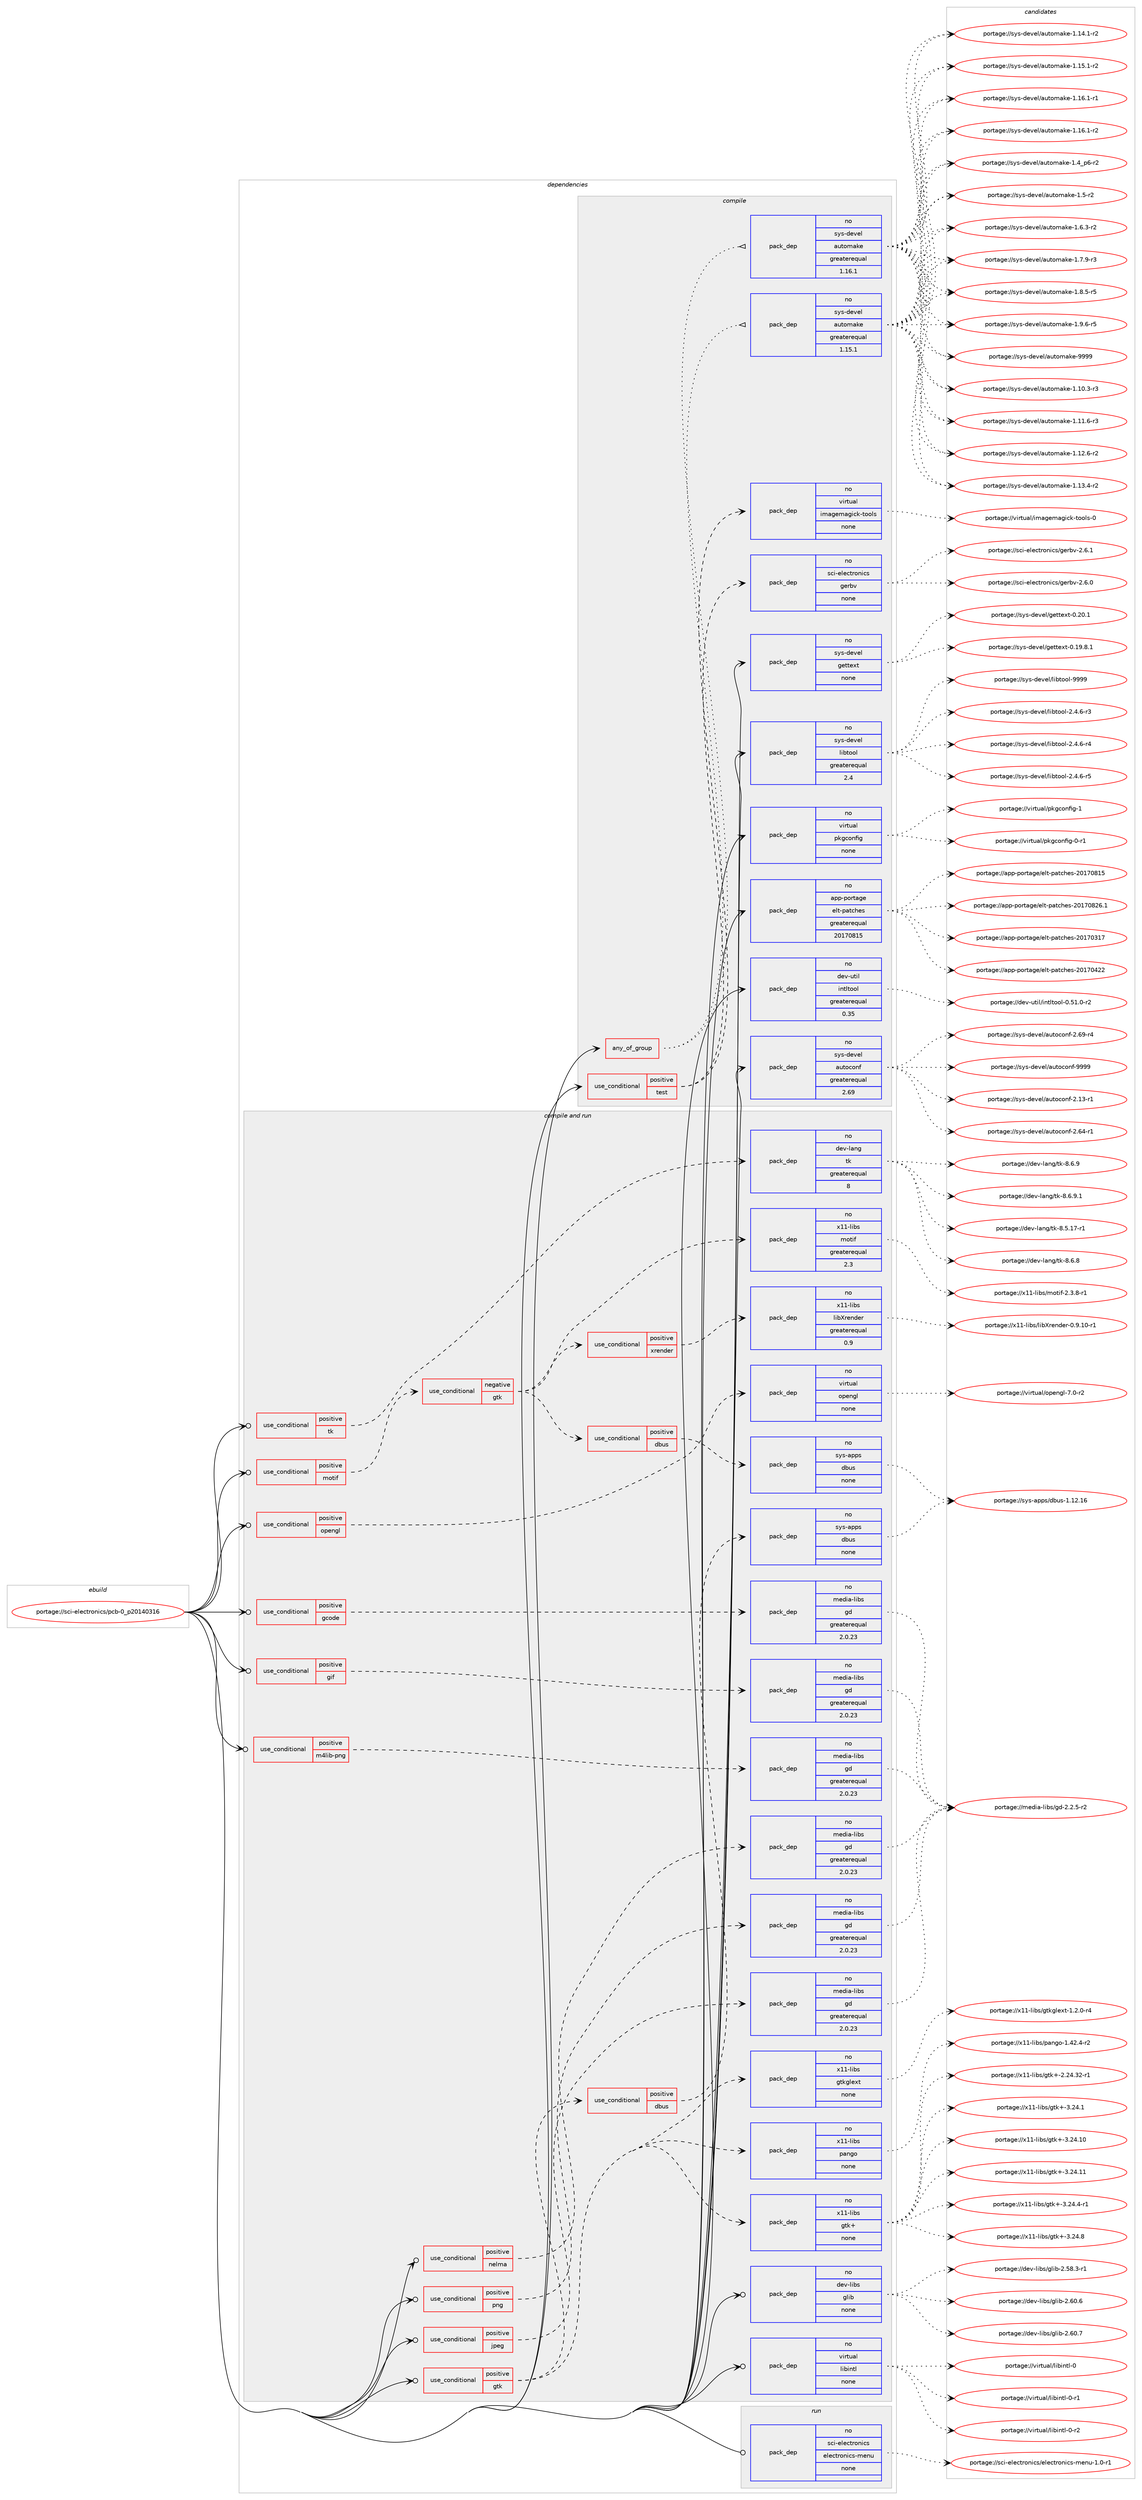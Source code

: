 digraph prolog {

# *************
# Graph options
# *************

newrank=true;
concentrate=true;
compound=true;
graph [rankdir=LR,fontname=Helvetica,fontsize=10,ranksep=1.5];#, ranksep=2.5, nodesep=0.2];
edge  [arrowhead=vee];
node  [fontname=Helvetica,fontsize=10];

# **********
# The ebuild
# **********

subgraph cluster_leftcol {
color=gray;
rank=same;
label=<<i>ebuild</i>>;
id [label="portage://sci-electronics/pcb-0_p20140316", color=red, width=4, href="../sci-electronics/pcb-0_p20140316.svg"];
}

# ****************
# The dependencies
# ****************

subgraph cluster_midcol {
color=gray;
label=<<i>dependencies</i>>;
subgraph cluster_compile {
fillcolor="#eeeeee";
style=filled;
label=<<i>compile</i>>;
subgraph any6348 {
dependency386458 [label=<<TABLE BORDER="0" CELLBORDER="1" CELLSPACING="0" CELLPADDING="4"><TR><TD CELLPADDING="10">any_of_group</TD></TR></TABLE>>, shape=none, color=red];subgraph pack284209 {
dependency386459 [label=<<TABLE BORDER="0" CELLBORDER="1" CELLSPACING="0" CELLPADDING="4" WIDTH="220"><TR><TD ROWSPAN="6" CELLPADDING="30">pack_dep</TD></TR><TR><TD WIDTH="110">no</TD></TR><TR><TD>sys-devel</TD></TR><TR><TD>automake</TD></TR><TR><TD>greaterequal</TD></TR><TR><TD>1.16.1</TD></TR></TABLE>>, shape=none, color=blue];
}
dependency386458:e -> dependency386459:w [weight=20,style="dotted",arrowhead="oinv"];
subgraph pack284210 {
dependency386460 [label=<<TABLE BORDER="0" CELLBORDER="1" CELLSPACING="0" CELLPADDING="4" WIDTH="220"><TR><TD ROWSPAN="6" CELLPADDING="30">pack_dep</TD></TR><TR><TD WIDTH="110">no</TD></TR><TR><TD>sys-devel</TD></TR><TR><TD>automake</TD></TR><TR><TD>greaterequal</TD></TR><TR><TD>1.15.1</TD></TR></TABLE>>, shape=none, color=blue];
}
dependency386458:e -> dependency386460:w [weight=20,style="dotted",arrowhead="oinv"];
}
id:e -> dependency386458:w [weight=20,style="solid",arrowhead="vee"];
subgraph cond95697 {
dependency386461 [label=<<TABLE BORDER="0" CELLBORDER="1" CELLSPACING="0" CELLPADDING="4"><TR><TD ROWSPAN="3" CELLPADDING="10">use_conditional</TD></TR><TR><TD>positive</TD></TR><TR><TD>test</TD></TR></TABLE>>, shape=none, color=red];
subgraph pack284211 {
dependency386462 [label=<<TABLE BORDER="0" CELLBORDER="1" CELLSPACING="0" CELLPADDING="4" WIDTH="220"><TR><TD ROWSPAN="6" CELLPADDING="30">pack_dep</TD></TR><TR><TD WIDTH="110">no</TD></TR><TR><TD>sci-electronics</TD></TR><TR><TD>gerbv</TD></TR><TR><TD>none</TD></TR><TR><TD></TD></TR></TABLE>>, shape=none, color=blue];
}
dependency386461:e -> dependency386462:w [weight=20,style="dashed",arrowhead="vee"];
subgraph pack284212 {
dependency386463 [label=<<TABLE BORDER="0" CELLBORDER="1" CELLSPACING="0" CELLPADDING="4" WIDTH="220"><TR><TD ROWSPAN="6" CELLPADDING="30">pack_dep</TD></TR><TR><TD WIDTH="110">no</TD></TR><TR><TD>virtual</TD></TR><TR><TD>imagemagick-tools</TD></TR><TR><TD>none</TD></TR><TR><TD></TD></TR></TABLE>>, shape=none, color=blue];
}
dependency386461:e -> dependency386463:w [weight=20,style="dashed",arrowhead="vee"];
}
id:e -> dependency386461:w [weight=20,style="solid",arrowhead="vee"];
subgraph pack284213 {
dependency386464 [label=<<TABLE BORDER="0" CELLBORDER="1" CELLSPACING="0" CELLPADDING="4" WIDTH="220"><TR><TD ROWSPAN="6" CELLPADDING="30">pack_dep</TD></TR><TR><TD WIDTH="110">no</TD></TR><TR><TD>app-portage</TD></TR><TR><TD>elt-patches</TD></TR><TR><TD>greaterequal</TD></TR><TR><TD>20170815</TD></TR></TABLE>>, shape=none, color=blue];
}
id:e -> dependency386464:w [weight=20,style="solid",arrowhead="vee"];
subgraph pack284214 {
dependency386465 [label=<<TABLE BORDER="0" CELLBORDER="1" CELLSPACING="0" CELLPADDING="4" WIDTH="220"><TR><TD ROWSPAN="6" CELLPADDING="30">pack_dep</TD></TR><TR><TD WIDTH="110">no</TD></TR><TR><TD>dev-util</TD></TR><TR><TD>intltool</TD></TR><TR><TD>greaterequal</TD></TR><TR><TD>0.35</TD></TR></TABLE>>, shape=none, color=blue];
}
id:e -> dependency386465:w [weight=20,style="solid",arrowhead="vee"];
subgraph pack284215 {
dependency386466 [label=<<TABLE BORDER="0" CELLBORDER="1" CELLSPACING="0" CELLPADDING="4" WIDTH="220"><TR><TD ROWSPAN="6" CELLPADDING="30">pack_dep</TD></TR><TR><TD WIDTH="110">no</TD></TR><TR><TD>sys-devel</TD></TR><TR><TD>autoconf</TD></TR><TR><TD>greaterequal</TD></TR><TR><TD>2.69</TD></TR></TABLE>>, shape=none, color=blue];
}
id:e -> dependency386466:w [weight=20,style="solid",arrowhead="vee"];
subgraph pack284216 {
dependency386467 [label=<<TABLE BORDER="0" CELLBORDER="1" CELLSPACING="0" CELLPADDING="4" WIDTH="220"><TR><TD ROWSPAN="6" CELLPADDING="30">pack_dep</TD></TR><TR><TD WIDTH="110">no</TD></TR><TR><TD>sys-devel</TD></TR><TR><TD>gettext</TD></TR><TR><TD>none</TD></TR><TR><TD></TD></TR></TABLE>>, shape=none, color=blue];
}
id:e -> dependency386467:w [weight=20,style="solid",arrowhead="vee"];
subgraph pack284217 {
dependency386468 [label=<<TABLE BORDER="0" CELLBORDER="1" CELLSPACING="0" CELLPADDING="4" WIDTH="220"><TR><TD ROWSPAN="6" CELLPADDING="30">pack_dep</TD></TR><TR><TD WIDTH="110">no</TD></TR><TR><TD>sys-devel</TD></TR><TR><TD>libtool</TD></TR><TR><TD>greaterequal</TD></TR><TR><TD>2.4</TD></TR></TABLE>>, shape=none, color=blue];
}
id:e -> dependency386468:w [weight=20,style="solid",arrowhead="vee"];
subgraph pack284218 {
dependency386469 [label=<<TABLE BORDER="0" CELLBORDER="1" CELLSPACING="0" CELLPADDING="4" WIDTH="220"><TR><TD ROWSPAN="6" CELLPADDING="30">pack_dep</TD></TR><TR><TD WIDTH="110">no</TD></TR><TR><TD>virtual</TD></TR><TR><TD>pkgconfig</TD></TR><TR><TD>none</TD></TR><TR><TD></TD></TR></TABLE>>, shape=none, color=blue];
}
id:e -> dependency386469:w [weight=20,style="solid",arrowhead="vee"];
}
subgraph cluster_compileandrun {
fillcolor="#eeeeee";
style=filled;
label=<<i>compile and run</i>>;
subgraph cond95698 {
dependency386470 [label=<<TABLE BORDER="0" CELLBORDER="1" CELLSPACING="0" CELLPADDING="4"><TR><TD ROWSPAN="3" CELLPADDING="10">use_conditional</TD></TR><TR><TD>positive</TD></TR><TR><TD>gcode</TD></TR></TABLE>>, shape=none, color=red];
subgraph pack284219 {
dependency386471 [label=<<TABLE BORDER="0" CELLBORDER="1" CELLSPACING="0" CELLPADDING="4" WIDTH="220"><TR><TD ROWSPAN="6" CELLPADDING="30">pack_dep</TD></TR><TR><TD WIDTH="110">no</TD></TR><TR><TD>media-libs</TD></TR><TR><TD>gd</TD></TR><TR><TD>greaterequal</TD></TR><TR><TD>2.0.23</TD></TR></TABLE>>, shape=none, color=blue];
}
dependency386470:e -> dependency386471:w [weight=20,style="dashed",arrowhead="vee"];
}
id:e -> dependency386470:w [weight=20,style="solid",arrowhead="odotvee"];
subgraph cond95699 {
dependency386472 [label=<<TABLE BORDER="0" CELLBORDER="1" CELLSPACING="0" CELLPADDING="4"><TR><TD ROWSPAN="3" CELLPADDING="10">use_conditional</TD></TR><TR><TD>positive</TD></TR><TR><TD>gif</TD></TR></TABLE>>, shape=none, color=red];
subgraph pack284220 {
dependency386473 [label=<<TABLE BORDER="0" CELLBORDER="1" CELLSPACING="0" CELLPADDING="4" WIDTH="220"><TR><TD ROWSPAN="6" CELLPADDING="30">pack_dep</TD></TR><TR><TD WIDTH="110">no</TD></TR><TR><TD>media-libs</TD></TR><TR><TD>gd</TD></TR><TR><TD>greaterequal</TD></TR><TR><TD>2.0.23</TD></TR></TABLE>>, shape=none, color=blue];
}
dependency386472:e -> dependency386473:w [weight=20,style="dashed",arrowhead="vee"];
}
id:e -> dependency386472:w [weight=20,style="solid",arrowhead="odotvee"];
subgraph cond95700 {
dependency386474 [label=<<TABLE BORDER="0" CELLBORDER="1" CELLSPACING="0" CELLPADDING="4"><TR><TD ROWSPAN="3" CELLPADDING="10">use_conditional</TD></TR><TR><TD>positive</TD></TR><TR><TD>gtk</TD></TR></TABLE>>, shape=none, color=red];
subgraph pack284221 {
dependency386475 [label=<<TABLE BORDER="0" CELLBORDER="1" CELLSPACING="0" CELLPADDING="4" WIDTH="220"><TR><TD ROWSPAN="6" CELLPADDING="30">pack_dep</TD></TR><TR><TD WIDTH="110">no</TD></TR><TR><TD>x11-libs</TD></TR><TR><TD>gtk+</TD></TR><TR><TD>none</TD></TR><TR><TD></TD></TR></TABLE>>, shape=none, color=blue];
}
dependency386474:e -> dependency386475:w [weight=20,style="dashed",arrowhead="vee"];
subgraph pack284222 {
dependency386476 [label=<<TABLE BORDER="0" CELLBORDER="1" CELLSPACING="0" CELLPADDING="4" WIDTH="220"><TR><TD ROWSPAN="6" CELLPADDING="30">pack_dep</TD></TR><TR><TD WIDTH="110">no</TD></TR><TR><TD>x11-libs</TD></TR><TR><TD>pango</TD></TR><TR><TD>none</TD></TR><TR><TD></TD></TR></TABLE>>, shape=none, color=blue];
}
dependency386474:e -> dependency386476:w [weight=20,style="dashed",arrowhead="vee"];
subgraph pack284223 {
dependency386477 [label=<<TABLE BORDER="0" CELLBORDER="1" CELLSPACING="0" CELLPADDING="4" WIDTH="220"><TR><TD ROWSPAN="6" CELLPADDING="30">pack_dep</TD></TR><TR><TD WIDTH="110">no</TD></TR><TR><TD>x11-libs</TD></TR><TR><TD>gtkglext</TD></TR><TR><TD>none</TD></TR><TR><TD></TD></TR></TABLE>>, shape=none, color=blue];
}
dependency386474:e -> dependency386477:w [weight=20,style="dashed",arrowhead="vee"];
subgraph cond95701 {
dependency386478 [label=<<TABLE BORDER="0" CELLBORDER="1" CELLSPACING="0" CELLPADDING="4"><TR><TD ROWSPAN="3" CELLPADDING="10">use_conditional</TD></TR><TR><TD>positive</TD></TR><TR><TD>dbus</TD></TR></TABLE>>, shape=none, color=red];
subgraph pack284224 {
dependency386479 [label=<<TABLE BORDER="0" CELLBORDER="1" CELLSPACING="0" CELLPADDING="4" WIDTH="220"><TR><TD ROWSPAN="6" CELLPADDING="30">pack_dep</TD></TR><TR><TD WIDTH="110">no</TD></TR><TR><TD>sys-apps</TD></TR><TR><TD>dbus</TD></TR><TR><TD>none</TD></TR><TR><TD></TD></TR></TABLE>>, shape=none, color=blue];
}
dependency386478:e -> dependency386479:w [weight=20,style="dashed",arrowhead="vee"];
}
dependency386474:e -> dependency386478:w [weight=20,style="dashed",arrowhead="vee"];
}
id:e -> dependency386474:w [weight=20,style="solid",arrowhead="odotvee"];
subgraph cond95702 {
dependency386480 [label=<<TABLE BORDER="0" CELLBORDER="1" CELLSPACING="0" CELLPADDING="4"><TR><TD ROWSPAN="3" CELLPADDING="10">use_conditional</TD></TR><TR><TD>positive</TD></TR><TR><TD>jpeg</TD></TR></TABLE>>, shape=none, color=red];
subgraph pack284225 {
dependency386481 [label=<<TABLE BORDER="0" CELLBORDER="1" CELLSPACING="0" CELLPADDING="4" WIDTH="220"><TR><TD ROWSPAN="6" CELLPADDING="30">pack_dep</TD></TR><TR><TD WIDTH="110">no</TD></TR><TR><TD>media-libs</TD></TR><TR><TD>gd</TD></TR><TR><TD>greaterequal</TD></TR><TR><TD>2.0.23</TD></TR></TABLE>>, shape=none, color=blue];
}
dependency386480:e -> dependency386481:w [weight=20,style="dashed",arrowhead="vee"];
}
id:e -> dependency386480:w [weight=20,style="solid",arrowhead="odotvee"];
subgraph cond95703 {
dependency386482 [label=<<TABLE BORDER="0" CELLBORDER="1" CELLSPACING="0" CELLPADDING="4"><TR><TD ROWSPAN="3" CELLPADDING="10">use_conditional</TD></TR><TR><TD>positive</TD></TR><TR><TD>m4lib-png</TD></TR></TABLE>>, shape=none, color=red];
subgraph pack284226 {
dependency386483 [label=<<TABLE BORDER="0" CELLBORDER="1" CELLSPACING="0" CELLPADDING="4" WIDTH="220"><TR><TD ROWSPAN="6" CELLPADDING="30">pack_dep</TD></TR><TR><TD WIDTH="110">no</TD></TR><TR><TD>media-libs</TD></TR><TR><TD>gd</TD></TR><TR><TD>greaterequal</TD></TR><TR><TD>2.0.23</TD></TR></TABLE>>, shape=none, color=blue];
}
dependency386482:e -> dependency386483:w [weight=20,style="dashed",arrowhead="vee"];
}
id:e -> dependency386482:w [weight=20,style="solid",arrowhead="odotvee"];
subgraph cond95704 {
dependency386484 [label=<<TABLE BORDER="0" CELLBORDER="1" CELLSPACING="0" CELLPADDING="4"><TR><TD ROWSPAN="3" CELLPADDING="10">use_conditional</TD></TR><TR><TD>positive</TD></TR><TR><TD>motif</TD></TR></TABLE>>, shape=none, color=red];
subgraph cond95705 {
dependency386485 [label=<<TABLE BORDER="0" CELLBORDER="1" CELLSPACING="0" CELLPADDING="4"><TR><TD ROWSPAN="3" CELLPADDING="10">use_conditional</TD></TR><TR><TD>negative</TD></TR><TR><TD>gtk</TD></TR></TABLE>>, shape=none, color=red];
subgraph pack284227 {
dependency386486 [label=<<TABLE BORDER="0" CELLBORDER="1" CELLSPACING="0" CELLPADDING="4" WIDTH="220"><TR><TD ROWSPAN="6" CELLPADDING="30">pack_dep</TD></TR><TR><TD WIDTH="110">no</TD></TR><TR><TD>x11-libs</TD></TR><TR><TD>motif</TD></TR><TR><TD>greaterequal</TD></TR><TR><TD>2.3</TD></TR></TABLE>>, shape=none, color=blue];
}
dependency386485:e -> dependency386486:w [weight=20,style="dashed",arrowhead="vee"];
subgraph cond95706 {
dependency386487 [label=<<TABLE BORDER="0" CELLBORDER="1" CELLSPACING="0" CELLPADDING="4"><TR><TD ROWSPAN="3" CELLPADDING="10">use_conditional</TD></TR><TR><TD>positive</TD></TR><TR><TD>dbus</TD></TR></TABLE>>, shape=none, color=red];
subgraph pack284228 {
dependency386488 [label=<<TABLE BORDER="0" CELLBORDER="1" CELLSPACING="0" CELLPADDING="4" WIDTH="220"><TR><TD ROWSPAN="6" CELLPADDING="30">pack_dep</TD></TR><TR><TD WIDTH="110">no</TD></TR><TR><TD>sys-apps</TD></TR><TR><TD>dbus</TD></TR><TR><TD>none</TD></TR><TR><TD></TD></TR></TABLE>>, shape=none, color=blue];
}
dependency386487:e -> dependency386488:w [weight=20,style="dashed",arrowhead="vee"];
}
dependency386485:e -> dependency386487:w [weight=20,style="dashed",arrowhead="vee"];
subgraph cond95707 {
dependency386489 [label=<<TABLE BORDER="0" CELLBORDER="1" CELLSPACING="0" CELLPADDING="4"><TR><TD ROWSPAN="3" CELLPADDING="10">use_conditional</TD></TR><TR><TD>positive</TD></TR><TR><TD>xrender</TD></TR></TABLE>>, shape=none, color=red];
subgraph pack284229 {
dependency386490 [label=<<TABLE BORDER="0" CELLBORDER="1" CELLSPACING="0" CELLPADDING="4" WIDTH="220"><TR><TD ROWSPAN="6" CELLPADDING="30">pack_dep</TD></TR><TR><TD WIDTH="110">no</TD></TR><TR><TD>x11-libs</TD></TR><TR><TD>libXrender</TD></TR><TR><TD>greaterequal</TD></TR><TR><TD>0.9</TD></TR></TABLE>>, shape=none, color=blue];
}
dependency386489:e -> dependency386490:w [weight=20,style="dashed",arrowhead="vee"];
}
dependency386485:e -> dependency386489:w [weight=20,style="dashed",arrowhead="vee"];
}
dependency386484:e -> dependency386485:w [weight=20,style="dashed",arrowhead="vee"];
}
id:e -> dependency386484:w [weight=20,style="solid",arrowhead="odotvee"];
subgraph cond95708 {
dependency386491 [label=<<TABLE BORDER="0" CELLBORDER="1" CELLSPACING="0" CELLPADDING="4"><TR><TD ROWSPAN="3" CELLPADDING="10">use_conditional</TD></TR><TR><TD>positive</TD></TR><TR><TD>nelma</TD></TR></TABLE>>, shape=none, color=red];
subgraph pack284230 {
dependency386492 [label=<<TABLE BORDER="0" CELLBORDER="1" CELLSPACING="0" CELLPADDING="4" WIDTH="220"><TR><TD ROWSPAN="6" CELLPADDING="30">pack_dep</TD></TR><TR><TD WIDTH="110">no</TD></TR><TR><TD>media-libs</TD></TR><TR><TD>gd</TD></TR><TR><TD>greaterequal</TD></TR><TR><TD>2.0.23</TD></TR></TABLE>>, shape=none, color=blue];
}
dependency386491:e -> dependency386492:w [weight=20,style="dashed",arrowhead="vee"];
}
id:e -> dependency386491:w [weight=20,style="solid",arrowhead="odotvee"];
subgraph cond95709 {
dependency386493 [label=<<TABLE BORDER="0" CELLBORDER="1" CELLSPACING="0" CELLPADDING="4"><TR><TD ROWSPAN="3" CELLPADDING="10">use_conditional</TD></TR><TR><TD>positive</TD></TR><TR><TD>opengl</TD></TR></TABLE>>, shape=none, color=red];
subgraph pack284231 {
dependency386494 [label=<<TABLE BORDER="0" CELLBORDER="1" CELLSPACING="0" CELLPADDING="4" WIDTH="220"><TR><TD ROWSPAN="6" CELLPADDING="30">pack_dep</TD></TR><TR><TD WIDTH="110">no</TD></TR><TR><TD>virtual</TD></TR><TR><TD>opengl</TD></TR><TR><TD>none</TD></TR><TR><TD></TD></TR></TABLE>>, shape=none, color=blue];
}
dependency386493:e -> dependency386494:w [weight=20,style="dashed",arrowhead="vee"];
}
id:e -> dependency386493:w [weight=20,style="solid",arrowhead="odotvee"];
subgraph cond95710 {
dependency386495 [label=<<TABLE BORDER="0" CELLBORDER="1" CELLSPACING="0" CELLPADDING="4"><TR><TD ROWSPAN="3" CELLPADDING="10">use_conditional</TD></TR><TR><TD>positive</TD></TR><TR><TD>png</TD></TR></TABLE>>, shape=none, color=red];
subgraph pack284232 {
dependency386496 [label=<<TABLE BORDER="0" CELLBORDER="1" CELLSPACING="0" CELLPADDING="4" WIDTH="220"><TR><TD ROWSPAN="6" CELLPADDING="30">pack_dep</TD></TR><TR><TD WIDTH="110">no</TD></TR><TR><TD>media-libs</TD></TR><TR><TD>gd</TD></TR><TR><TD>greaterequal</TD></TR><TR><TD>2.0.23</TD></TR></TABLE>>, shape=none, color=blue];
}
dependency386495:e -> dependency386496:w [weight=20,style="dashed",arrowhead="vee"];
}
id:e -> dependency386495:w [weight=20,style="solid",arrowhead="odotvee"];
subgraph cond95711 {
dependency386497 [label=<<TABLE BORDER="0" CELLBORDER="1" CELLSPACING="0" CELLPADDING="4"><TR><TD ROWSPAN="3" CELLPADDING="10">use_conditional</TD></TR><TR><TD>positive</TD></TR><TR><TD>tk</TD></TR></TABLE>>, shape=none, color=red];
subgraph pack284233 {
dependency386498 [label=<<TABLE BORDER="0" CELLBORDER="1" CELLSPACING="0" CELLPADDING="4" WIDTH="220"><TR><TD ROWSPAN="6" CELLPADDING="30">pack_dep</TD></TR><TR><TD WIDTH="110">no</TD></TR><TR><TD>dev-lang</TD></TR><TR><TD>tk</TD></TR><TR><TD>greaterequal</TD></TR><TR><TD>8</TD></TR></TABLE>>, shape=none, color=blue];
}
dependency386497:e -> dependency386498:w [weight=20,style="dashed",arrowhead="vee"];
}
id:e -> dependency386497:w [weight=20,style="solid",arrowhead="odotvee"];
subgraph pack284234 {
dependency386499 [label=<<TABLE BORDER="0" CELLBORDER="1" CELLSPACING="0" CELLPADDING="4" WIDTH="220"><TR><TD ROWSPAN="6" CELLPADDING="30">pack_dep</TD></TR><TR><TD WIDTH="110">no</TD></TR><TR><TD>dev-libs</TD></TR><TR><TD>glib</TD></TR><TR><TD>none</TD></TR><TR><TD></TD></TR></TABLE>>, shape=none, color=blue];
}
id:e -> dependency386499:w [weight=20,style="solid",arrowhead="odotvee"];
subgraph pack284235 {
dependency386500 [label=<<TABLE BORDER="0" CELLBORDER="1" CELLSPACING="0" CELLPADDING="4" WIDTH="220"><TR><TD ROWSPAN="6" CELLPADDING="30">pack_dep</TD></TR><TR><TD WIDTH="110">no</TD></TR><TR><TD>virtual</TD></TR><TR><TD>libintl</TD></TR><TR><TD>none</TD></TR><TR><TD></TD></TR></TABLE>>, shape=none, color=blue];
}
id:e -> dependency386500:w [weight=20,style="solid",arrowhead="odotvee"];
}
subgraph cluster_run {
fillcolor="#eeeeee";
style=filled;
label=<<i>run</i>>;
subgraph pack284236 {
dependency386501 [label=<<TABLE BORDER="0" CELLBORDER="1" CELLSPACING="0" CELLPADDING="4" WIDTH="220"><TR><TD ROWSPAN="6" CELLPADDING="30">pack_dep</TD></TR><TR><TD WIDTH="110">no</TD></TR><TR><TD>sci-electronics</TD></TR><TR><TD>electronics-menu</TD></TR><TR><TD>none</TD></TR><TR><TD></TD></TR></TABLE>>, shape=none, color=blue];
}
id:e -> dependency386501:w [weight=20,style="solid",arrowhead="odot"];
}
}

# **************
# The candidates
# **************

subgraph cluster_choices {
rank=same;
color=gray;
label=<<i>candidates</i>>;

subgraph choice284209 {
color=black;
nodesep=1;
choiceportage11512111545100101118101108479711711611110997107101454946494846514511451 [label="portage://sys-devel/automake-1.10.3-r3", color=red, width=4,href="../sys-devel/automake-1.10.3-r3.svg"];
choiceportage11512111545100101118101108479711711611110997107101454946494946544511451 [label="portage://sys-devel/automake-1.11.6-r3", color=red, width=4,href="../sys-devel/automake-1.11.6-r3.svg"];
choiceportage11512111545100101118101108479711711611110997107101454946495046544511450 [label="portage://sys-devel/automake-1.12.6-r2", color=red, width=4,href="../sys-devel/automake-1.12.6-r2.svg"];
choiceportage11512111545100101118101108479711711611110997107101454946495146524511450 [label="portage://sys-devel/automake-1.13.4-r2", color=red, width=4,href="../sys-devel/automake-1.13.4-r2.svg"];
choiceportage11512111545100101118101108479711711611110997107101454946495246494511450 [label="portage://sys-devel/automake-1.14.1-r2", color=red, width=4,href="../sys-devel/automake-1.14.1-r2.svg"];
choiceportage11512111545100101118101108479711711611110997107101454946495346494511450 [label="portage://sys-devel/automake-1.15.1-r2", color=red, width=4,href="../sys-devel/automake-1.15.1-r2.svg"];
choiceportage11512111545100101118101108479711711611110997107101454946495446494511449 [label="portage://sys-devel/automake-1.16.1-r1", color=red, width=4,href="../sys-devel/automake-1.16.1-r1.svg"];
choiceportage11512111545100101118101108479711711611110997107101454946495446494511450 [label="portage://sys-devel/automake-1.16.1-r2", color=red, width=4,href="../sys-devel/automake-1.16.1-r2.svg"];
choiceportage115121115451001011181011084797117116111109971071014549465295112544511450 [label="portage://sys-devel/automake-1.4_p6-r2", color=red, width=4,href="../sys-devel/automake-1.4_p6-r2.svg"];
choiceportage11512111545100101118101108479711711611110997107101454946534511450 [label="portage://sys-devel/automake-1.5-r2", color=red, width=4,href="../sys-devel/automake-1.5-r2.svg"];
choiceportage115121115451001011181011084797117116111109971071014549465446514511450 [label="portage://sys-devel/automake-1.6.3-r2", color=red, width=4,href="../sys-devel/automake-1.6.3-r2.svg"];
choiceportage115121115451001011181011084797117116111109971071014549465546574511451 [label="portage://sys-devel/automake-1.7.9-r3", color=red, width=4,href="../sys-devel/automake-1.7.9-r3.svg"];
choiceportage115121115451001011181011084797117116111109971071014549465646534511453 [label="portage://sys-devel/automake-1.8.5-r5", color=red, width=4,href="../sys-devel/automake-1.8.5-r5.svg"];
choiceportage115121115451001011181011084797117116111109971071014549465746544511453 [label="portage://sys-devel/automake-1.9.6-r5", color=red, width=4,href="../sys-devel/automake-1.9.6-r5.svg"];
choiceportage115121115451001011181011084797117116111109971071014557575757 [label="portage://sys-devel/automake-9999", color=red, width=4,href="../sys-devel/automake-9999.svg"];
dependency386459:e -> choiceportage11512111545100101118101108479711711611110997107101454946494846514511451:w [style=dotted,weight="100"];
dependency386459:e -> choiceportage11512111545100101118101108479711711611110997107101454946494946544511451:w [style=dotted,weight="100"];
dependency386459:e -> choiceportage11512111545100101118101108479711711611110997107101454946495046544511450:w [style=dotted,weight="100"];
dependency386459:e -> choiceportage11512111545100101118101108479711711611110997107101454946495146524511450:w [style=dotted,weight="100"];
dependency386459:e -> choiceportage11512111545100101118101108479711711611110997107101454946495246494511450:w [style=dotted,weight="100"];
dependency386459:e -> choiceportage11512111545100101118101108479711711611110997107101454946495346494511450:w [style=dotted,weight="100"];
dependency386459:e -> choiceportage11512111545100101118101108479711711611110997107101454946495446494511449:w [style=dotted,weight="100"];
dependency386459:e -> choiceportage11512111545100101118101108479711711611110997107101454946495446494511450:w [style=dotted,weight="100"];
dependency386459:e -> choiceportage115121115451001011181011084797117116111109971071014549465295112544511450:w [style=dotted,weight="100"];
dependency386459:e -> choiceportage11512111545100101118101108479711711611110997107101454946534511450:w [style=dotted,weight="100"];
dependency386459:e -> choiceportage115121115451001011181011084797117116111109971071014549465446514511450:w [style=dotted,weight="100"];
dependency386459:e -> choiceportage115121115451001011181011084797117116111109971071014549465546574511451:w [style=dotted,weight="100"];
dependency386459:e -> choiceportage115121115451001011181011084797117116111109971071014549465646534511453:w [style=dotted,weight="100"];
dependency386459:e -> choiceportage115121115451001011181011084797117116111109971071014549465746544511453:w [style=dotted,weight="100"];
dependency386459:e -> choiceportage115121115451001011181011084797117116111109971071014557575757:w [style=dotted,weight="100"];
}
subgraph choice284210 {
color=black;
nodesep=1;
choiceportage11512111545100101118101108479711711611110997107101454946494846514511451 [label="portage://sys-devel/automake-1.10.3-r3", color=red, width=4,href="../sys-devel/automake-1.10.3-r3.svg"];
choiceportage11512111545100101118101108479711711611110997107101454946494946544511451 [label="portage://sys-devel/automake-1.11.6-r3", color=red, width=4,href="../sys-devel/automake-1.11.6-r3.svg"];
choiceportage11512111545100101118101108479711711611110997107101454946495046544511450 [label="portage://sys-devel/automake-1.12.6-r2", color=red, width=4,href="../sys-devel/automake-1.12.6-r2.svg"];
choiceportage11512111545100101118101108479711711611110997107101454946495146524511450 [label="portage://sys-devel/automake-1.13.4-r2", color=red, width=4,href="../sys-devel/automake-1.13.4-r2.svg"];
choiceportage11512111545100101118101108479711711611110997107101454946495246494511450 [label="portage://sys-devel/automake-1.14.1-r2", color=red, width=4,href="../sys-devel/automake-1.14.1-r2.svg"];
choiceportage11512111545100101118101108479711711611110997107101454946495346494511450 [label="portage://sys-devel/automake-1.15.1-r2", color=red, width=4,href="../sys-devel/automake-1.15.1-r2.svg"];
choiceportage11512111545100101118101108479711711611110997107101454946495446494511449 [label="portage://sys-devel/automake-1.16.1-r1", color=red, width=4,href="../sys-devel/automake-1.16.1-r1.svg"];
choiceportage11512111545100101118101108479711711611110997107101454946495446494511450 [label="portage://sys-devel/automake-1.16.1-r2", color=red, width=4,href="../sys-devel/automake-1.16.1-r2.svg"];
choiceportage115121115451001011181011084797117116111109971071014549465295112544511450 [label="portage://sys-devel/automake-1.4_p6-r2", color=red, width=4,href="../sys-devel/automake-1.4_p6-r2.svg"];
choiceportage11512111545100101118101108479711711611110997107101454946534511450 [label="portage://sys-devel/automake-1.5-r2", color=red, width=4,href="../sys-devel/automake-1.5-r2.svg"];
choiceportage115121115451001011181011084797117116111109971071014549465446514511450 [label="portage://sys-devel/automake-1.6.3-r2", color=red, width=4,href="../sys-devel/automake-1.6.3-r2.svg"];
choiceportage115121115451001011181011084797117116111109971071014549465546574511451 [label="portage://sys-devel/automake-1.7.9-r3", color=red, width=4,href="../sys-devel/automake-1.7.9-r3.svg"];
choiceportage115121115451001011181011084797117116111109971071014549465646534511453 [label="portage://sys-devel/automake-1.8.5-r5", color=red, width=4,href="../sys-devel/automake-1.8.5-r5.svg"];
choiceportage115121115451001011181011084797117116111109971071014549465746544511453 [label="portage://sys-devel/automake-1.9.6-r5", color=red, width=4,href="../sys-devel/automake-1.9.6-r5.svg"];
choiceportage115121115451001011181011084797117116111109971071014557575757 [label="portage://sys-devel/automake-9999", color=red, width=4,href="../sys-devel/automake-9999.svg"];
dependency386460:e -> choiceportage11512111545100101118101108479711711611110997107101454946494846514511451:w [style=dotted,weight="100"];
dependency386460:e -> choiceportage11512111545100101118101108479711711611110997107101454946494946544511451:w [style=dotted,weight="100"];
dependency386460:e -> choiceportage11512111545100101118101108479711711611110997107101454946495046544511450:w [style=dotted,weight="100"];
dependency386460:e -> choiceportage11512111545100101118101108479711711611110997107101454946495146524511450:w [style=dotted,weight="100"];
dependency386460:e -> choiceportage11512111545100101118101108479711711611110997107101454946495246494511450:w [style=dotted,weight="100"];
dependency386460:e -> choiceportage11512111545100101118101108479711711611110997107101454946495346494511450:w [style=dotted,weight="100"];
dependency386460:e -> choiceportage11512111545100101118101108479711711611110997107101454946495446494511449:w [style=dotted,weight="100"];
dependency386460:e -> choiceportage11512111545100101118101108479711711611110997107101454946495446494511450:w [style=dotted,weight="100"];
dependency386460:e -> choiceportage115121115451001011181011084797117116111109971071014549465295112544511450:w [style=dotted,weight="100"];
dependency386460:e -> choiceportage11512111545100101118101108479711711611110997107101454946534511450:w [style=dotted,weight="100"];
dependency386460:e -> choiceportage115121115451001011181011084797117116111109971071014549465446514511450:w [style=dotted,weight="100"];
dependency386460:e -> choiceportage115121115451001011181011084797117116111109971071014549465546574511451:w [style=dotted,weight="100"];
dependency386460:e -> choiceportage115121115451001011181011084797117116111109971071014549465646534511453:w [style=dotted,weight="100"];
dependency386460:e -> choiceportage115121115451001011181011084797117116111109971071014549465746544511453:w [style=dotted,weight="100"];
dependency386460:e -> choiceportage115121115451001011181011084797117116111109971071014557575757:w [style=dotted,weight="100"];
}
subgraph choice284211 {
color=black;
nodesep=1;
choiceportage115991054510110810199116114111110105991154710310111498118455046544648 [label="portage://sci-electronics/gerbv-2.6.0", color=red, width=4,href="../sci-electronics/gerbv-2.6.0.svg"];
choiceportage115991054510110810199116114111110105991154710310111498118455046544649 [label="portage://sci-electronics/gerbv-2.6.1", color=red, width=4,href="../sci-electronics/gerbv-2.6.1.svg"];
dependency386462:e -> choiceportage115991054510110810199116114111110105991154710310111498118455046544648:w [style=dotted,weight="100"];
dependency386462:e -> choiceportage115991054510110810199116114111110105991154710310111498118455046544649:w [style=dotted,weight="100"];
}
subgraph choice284212 {
color=black;
nodesep=1;
choiceportage1181051141161179710847105109971031011099710310599107451161111111081154548 [label="portage://virtual/imagemagick-tools-0", color=red, width=4,href="../virtual/imagemagick-tools-0.svg"];
dependency386463:e -> choiceportage1181051141161179710847105109971031011099710310599107451161111111081154548:w [style=dotted,weight="100"];
}
subgraph choice284213 {
color=black;
nodesep=1;
choiceportage97112112451121111141169710310147101108116451129711699104101115455048495548514955 [label="portage://app-portage/elt-patches-20170317", color=red, width=4,href="../app-portage/elt-patches-20170317.svg"];
choiceportage97112112451121111141169710310147101108116451129711699104101115455048495548525050 [label="portage://app-portage/elt-patches-20170422", color=red, width=4,href="../app-portage/elt-patches-20170422.svg"];
choiceportage97112112451121111141169710310147101108116451129711699104101115455048495548564953 [label="portage://app-portage/elt-patches-20170815", color=red, width=4,href="../app-portage/elt-patches-20170815.svg"];
choiceportage971121124511211111411697103101471011081164511297116991041011154550484955485650544649 [label="portage://app-portage/elt-patches-20170826.1", color=red, width=4,href="../app-portage/elt-patches-20170826.1.svg"];
dependency386464:e -> choiceportage97112112451121111141169710310147101108116451129711699104101115455048495548514955:w [style=dotted,weight="100"];
dependency386464:e -> choiceportage97112112451121111141169710310147101108116451129711699104101115455048495548525050:w [style=dotted,weight="100"];
dependency386464:e -> choiceportage97112112451121111141169710310147101108116451129711699104101115455048495548564953:w [style=dotted,weight="100"];
dependency386464:e -> choiceportage971121124511211111411697103101471011081164511297116991041011154550484955485650544649:w [style=dotted,weight="100"];
}
subgraph choice284214 {
color=black;
nodesep=1;
choiceportage1001011184511711610510847105110116108116111111108454846534946484511450 [label="portage://dev-util/intltool-0.51.0-r2", color=red, width=4,href="../dev-util/intltool-0.51.0-r2.svg"];
dependency386465:e -> choiceportage1001011184511711610510847105110116108116111111108454846534946484511450:w [style=dotted,weight="100"];
}
subgraph choice284215 {
color=black;
nodesep=1;
choiceportage1151211154510010111810110847971171161119911111010245504649514511449 [label="portage://sys-devel/autoconf-2.13-r1", color=red, width=4,href="../sys-devel/autoconf-2.13-r1.svg"];
choiceportage1151211154510010111810110847971171161119911111010245504654524511449 [label="portage://sys-devel/autoconf-2.64-r1", color=red, width=4,href="../sys-devel/autoconf-2.64-r1.svg"];
choiceportage1151211154510010111810110847971171161119911111010245504654574511452 [label="portage://sys-devel/autoconf-2.69-r4", color=red, width=4,href="../sys-devel/autoconf-2.69-r4.svg"];
choiceportage115121115451001011181011084797117116111991111101024557575757 [label="portage://sys-devel/autoconf-9999", color=red, width=4,href="../sys-devel/autoconf-9999.svg"];
dependency386466:e -> choiceportage1151211154510010111810110847971171161119911111010245504649514511449:w [style=dotted,weight="100"];
dependency386466:e -> choiceportage1151211154510010111810110847971171161119911111010245504654524511449:w [style=dotted,weight="100"];
dependency386466:e -> choiceportage1151211154510010111810110847971171161119911111010245504654574511452:w [style=dotted,weight="100"];
dependency386466:e -> choiceportage115121115451001011181011084797117116111991111101024557575757:w [style=dotted,weight="100"];
}
subgraph choice284216 {
color=black;
nodesep=1;
choiceportage1151211154510010111810110847103101116116101120116454846495746564649 [label="portage://sys-devel/gettext-0.19.8.1", color=red, width=4,href="../sys-devel/gettext-0.19.8.1.svg"];
choiceportage115121115451001011181011084710310111611610112011645484650484649 [label="portage://sys-devel/gettext-0.20.1", color=red, width=4,href="../sys-devel/gettext-0.20.1.svg"];
dependency386467:e -> choiceportage1151211154510010111810110847103101116116101120116454846495746564649:w [style=dotted,weight="100"];
dependency386467:e -> choiceportage115121115451001011181011084710310111611610112011645484650484649:w [style=dotted,weight="100"];
}
subgraph choice284217 {
color=black;
nodesep=1;
choiceportage1151211154510010111810110847108105981161111111084550465246544511451 [label="portage://sys-devel/libtool-2.4.6-r3", color=red, width=4,href="../sys-devel/libtool-2.4.6-r3.svg"];
choiceportage1151211154510010111810110847108105981161111111084550465246544511452 [label="portage://sys-devel/libtool-2.4.6-r4", color=red, width=4,href="../sys-devel/libtool-2.4.6-r4.svg"];
choiceportage1151211154510010111810110847108105981161111111084550465246544511453 [label="portage://sys-devel/libtool-2.4.6-r5", color=red, width=4,href="../sys-devel/libtool-2.4.6-r5.svg"];
choiceportage1151211154510010111810110847108105981161111111084557575757 [label="portage://sys-devel/libtool-9999", color=red, width=4,href="../sys-devel/libtool-9999.svg"];
dependency386468:e -> choiceportage1151211154510010111810110847108105981161111111084550465246544511451:w [style=dotted,weight="100"];
dependency386468:e -> choiceportage1151211154510010111810110847108105981161111111084550465246544511452:w [style=dotted,weight="100"];
dependency386468:e -> choiceportage1151211154510010111810110847108105981161111111084550465246544511453:w [style=dotted,weight="100"];
dependency386468:e -> choiceportage1151211154510010111810110847108105981161111111084557575757:w [style=dotted,weight="100"];
}
subgraph choice284218 {
color=black;
nodesep=1;
choiceportage11810511411611797108471121071039911111010210510345484511449 [label="portage://virtual/pkgconfig-0-r1", color=red, width=4,href="../virtual/pkgconfig-0-r1.svg"];
choiceportage1181051141161179710847112107103991111101021051034549 [label="portage://virtual/pkgconfig-1", color=red, width=4,href="../virtual/pkgconfig-1.svg"];
dependency386469:e -> choiceportage11810511411611797108471121071039911111010210510345484511449:w [style=dotted,weight="100"];
dependency386469:e -> choiceportage1181051141161179710847112107103991111101021051034549:w [style=dotted,weight="100"];
}
subgraph choice284219 {
color=black;
nodesep=1;
choiceportage109101100105974510810598115471031004550465046534511450 [label="portage://media-libs/gd-2.2.5-r2", color=red, width=4,href="../media-libs/gd-2.2.5-r2.svg"];
dependency386471:e -> choiceportage109101100105974510810598115471031004550465046534511450:w [style=dotted,weight="100"];
}
subgraph choice284220 {
color=black;
nodesep=1;
choiceportage109101100105974510810598115471031004550465046534511450 [label="portage://media-libs/gd-2.2.5-r2", color=red, width=4,href="../media-libs/gd-2.2.5-r2.svg"];
dependency386473:e -> choiceportage109101100105974510810598115471031004550465046534511450:w [style=dotted,weight="100"];
}
subgraph choice284221 {
color=black;
nodesep=1;
choiceportage12049494510810598115471031161074345504650524651504511449 [label="portage://x11-libs/gtk+-2.24.32-r1", color=red, width=4,href="../x11-libs/gtk+-2.24.32-r1.svg"];
choiceportage12049494510810598115471031161074345514650524649 [label="portage://x11-libs/gtk+-3.24.1", color=red, width=4,href="../x11-libs/gtk+-3.24.1.svg"];
choiceportage1204949451081059811547103116107434551465052464948 [label="portage://x11-libs/gtk+-3.24.10", color=red, width=4,href="../x11-libs/gtk+-3.24.10.svg"];
choiceportage1204949451081059811547103116107434551465052464949 [label="portage://x11-libs/gtk+-3.24.11", color=red, width=4,href="../x11-libs/gtk+-3.24.11.svg"];
choiceportage120494945108105981154710311610743455146505246524511449 [label="portage://x11-libs/gtk+-3.24.4-r1", color=red, width=4,href="../x11-libs/gtk+-3.24.4-r1.svg"];
choiceportage12049494510810598115471031161074345514650524656 [label="portage://x11-libs/gtk+-3.24.8", color=red, width=4,href="../x11-libs/gtk+-3.24.8.svg"];
dependency386475:e -> choiceportage12049494510810598115471031161074345504650524651504511449:w [style=dotted,weight="100"];
dependency386475:e -> choiceportage12049494510810598115471031161074345514650524649:w [style=dotted,weight="100"];
dependency386475:e -> choiceportage1204949451081059811547103116107434551465052464948:w [style=dotted,weight="100"];
dependency386475:e -> choiceportage1204949451081059811547103116107434551465052464949:w [style=dotted,weight="100"];
dependency386475:e -> choiceportage120494945108105981154710311610743455146505246524511449:w [style=dotted,weight="100"];
dependency386475:e -> choiceportage12049494510810598115471031161074345514650524656:w [style=dotted,weight="100"];
}
subgraph choice284222 {
color=black;
nodesep=1;
choiceportage120494945108105981154711297110103111454946525046524511450 [label="portage://x11-libs/pango-1.42.4-r2", color=red, width=4,href="../x11-libs/pango-1.42.4-r2.svg"];
dependency386476:e -> choiceportage120494945108105981154711297110103111454946525046524511450:w [style=dotted,weight="100"];
}
subgraph choice284223 {
color=black;
nodesep=1;
choiceportage12049494510810598115471031161071031081011201164549465046484511452 [label="portage://x11-libs/gtkglext-1.2.0-r4", color=red, width=4,href="../x11-libs/gtkglext-1.2.0-r4.svg"];
dependency386477:e -> choiceportage12049494510810598115471031161071031081011201164549465046484511452:w [style=dotted,weight="100"];
}
subgraph choice284224 {
color=black;
nodesep=1;
choiceportage115121115459711211211547100981171154549464950464954 [label="portage://sys-apps/dbus-1.12.16", color=red, width=4,href="../sys-apps/dbus-1.12.16.svg"];
dependency386479:e -> choiceportage115121115459711211211547100981171154549464950464954:w [style=dotted,weight="100"];
}
subgraph choice284225 {
color=black;
nodesep=1;
choiceportage109101100105974510810598115471031004550465046534511450 [label="portage://media-libs/gd-2.2.5-r2", color=red, width=4,href="../media-libs/gd-2.2.5-r2.svg"];
dependency386481:e -> choiceportage109101100105974510810598115471031004550465046534511450:w [style=dotted,weight="100"];
}
subgraph choice284226 {
color=black;
nodesep=1;
choiceportage109101100105974510810598115471031004550465046534511450 [label="portage://media-libs/gd-2.2.5-r2", color=red, width=4,href="../media-libs/gd-2.2.5-r2.svg"];
dependency386483:e -> choiceportage109101100105974510810598115471031004550465046534511450:w [style=dotted,weight="100"];
}
subgraph choice284227 {
color=black;
nodesep=1;
choiceportage12049494510810598115471091111161051024550465146564511449 [label="portage://x11-libs/motif-2.3.8-r1", color=red, width=4,href="../x11-libs/motif-2.3.8-r1.svg"];
dependency386486:e -> choiceportage12049494510810598115471091111161051024550465146564511449:w [style=dotted,weight="100"];
}
subgraph choice284228 {
color=black;
nodesep=1;
choiceportage115121115459711211211547100981171154549464950464954 [label="portage://sys-apps/dbus-1.12.16", color=red, width=4,href="../sys-apps/dbus-1.12.16.svg"];
dependency386488:e -> choiceportage115121115459711211211547100981171154549464950464954:w [style=dotted,weight="100"];
}
subgraph choice284229 {
color=black;
nodesep=1;
choiceportage12049494510810598115471081059888114101110100101114454846574649484511449 [label="portage://x11-libs/libXrender-0.9.10-r1", color=red, width=4,href="../x11-libs/libXrender-0.9.10-r1.svg"];
dependency386490:e -> choiceportage12049494510810598115471081059888114101110100101114454846574649484511449:w [style=dotted,weight="100"];
}
subgraph choice284230 {
color=black;
nodesep=1;
choiceportage109101100105974510810598115471031004550465046534511450 [label="portage://media-libs/gd-2.2.5-r2", color=red, width=4,href="../media-libs/gd-2.2.5-r2.svg"];
dependency386492:e -> choiceportage109101100105974510810598115471031004550465046534511450:w [style=dotted,weight="100"];
}
subgraph choice284231 {
color=black;
nodesep=1;
choiceportage1181051141161179710847111112101110103108455546484511450 [label="portage://virtual/opengl-7.0-r2", color=red, width=4,href="../virtual/opengl-7.0-r2.svg"];
dependency386494:e -> choiceportage1181051141161179710847111112101110103108455546484511450:w [style=dotted,weight="100"];
}
subgraph choice284232 {
color=black;
nodesep=1;
choiceportage109101100105974510810598115471031004550465046534511450 [label="portage://media-libs/gd-2.2.5-r2", color=red, width=4,href="../media-libs/gd-2.2.5-r2.svg"];
dependency386496:e -> choiceportage109101100105974510810598115471031004550465046534511450:w [style=dotted,weight="100"];
}
subgraph choice284233 {
color=black;
nodesep=1;
choiceportage100101118451089711010347116107455646534649554511449 [label="portage://dev-lang/tk-8.5.17-r1", color=red, width=4,href="../dev-lang/tk-8.5.17-r1.svg"];
choiceportage100101118451089711010347116107455646544656 [label="portage://dev-lang/tk-8.6.8", color=red, width=4,href="../dev-lang/tk-8.6.8.svg"];
choiceportage100101118451089711010347116107455646544657 [label="portage://dev-lang/tk-8.6.9", color=red, width=4,href="../dev-lang/tk-8.6.9.svg"];
choiceportage1001011184510897110103471161074556465446574649 [label="portage://dev-lang/tk-8.6.9.1", color=red, width=4,href="../dev-lang/tk-8.6.9.1.svg"];
dependency386498:e -> choiceportage100101118451089711010347116107455646534649554511449:w [style=dotted,weight="100"];
dependency386498:e -> choiceportage100101118451089711010347116107455646544656:w [style=dotted,weight="100"];
dependency386498:e -> choiceportage100101118451089711010347116107455646544657:w [style=dotted,weight="100"];
dependency386498:e -> choiceportage1001011184510897110103471161074556465446574649:w [style=dotted,weight="100"];
}
subgraph choice284234 {
color=black;
nodesep=1;
choiceportage10010111845108105981154710310810598455046535646514511449 [label="portage://dev-libs/glib-2.58.3-r1", color=red, width=4,href="../dev-libs/glib-2.58.3-r1.svg"];
choiceportage1001011184510810598115471031081059845504654484654 [label="portage://dev-libs/glib-2.60.6", color=red, width=4,href="../dev-libs/glib-2.60.6.svg"];
choiceportage1001011184510810598115471031081059845504654484655 [label="portage://dev-libs/glib-2.60.7", color=red, width=4,href="../dev-libs/glib-2.60.7.svg"];
dependency386499:e -> choiceportage10010111845108105981154710310810598455046535646514511449:w [style=dotted,weight="100"];
dependency386499:e -> choiceportage1001011184510810598115471031081059845504654484654:w [style=dotted,weight="100"];
dependency386499:e -> choiceportage1001011184510810598115471031081059845504654484655:w [style=dotted,weight="100"];
}
subgraph choice284235 {
color=black;
nodesep=1;
choiceportage1181051141161179710847108105981051101161084548 [label="portage://virtual/libintl-0", color=red, width=4,href="../virtual/libintl-0.svg"];
choiceportage11810511411611797108471081059810511011610845484511449 [label="portage://virtual/libintl-0-r1", color=red, width=4,href="../virtual/libintl-0-r1.svg"];
choiceportage11810511411611797108471081059810511011610845484511450 [label="portage://virtual/libintl-0-r2", color=red, width=4,href="../virtual/libintl-0-r2.svg"];
dependency386500:e -> choiceportage1181051141161179710847108105981051101161084548:w [style=dotted,weight="100"];
dependency386500:e -> choiceportage11810511411611797108471081059810511011610845484511449:w [style=dotted,weight="100"];
dependency386500:e -> choiceportage11810511411611797108471081059810511011610845484511450:w [style=dotted,weight="100"];
}
subgraph choice284236 {
color=black;
nodesep=1;
choiceportage1159910545101108101991161141111101059911547101108101991161141111101059911545109101110117454946484511449 [label="portage://sci-electronics/electronics-menu-1.0-r1", color=red, width=4,href="../sci-electronics/electronics-menu-1.0-r1.svg"];
dependency386501:e -> choiceportage1159910545101108101991161141111101059911547101108101991161141111101059911545109101110117454946484511449:w [style=dotted,weight="100"];
}
}

}
